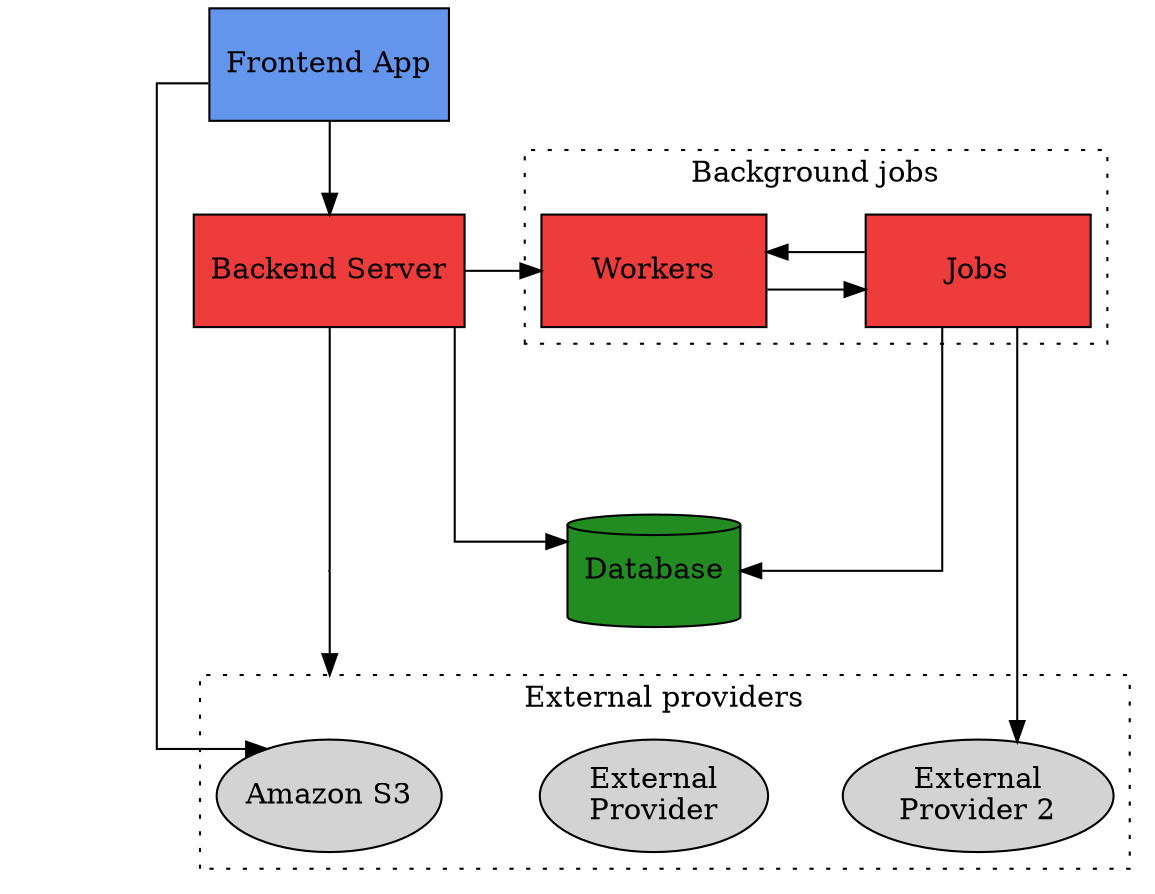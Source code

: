 digraph ArchitectureDiagram {
  rankdir="LR" // lay out elements in diagram left to rigth
  splines=ortho // only horizontal or vertical edges
  style="dotted"
  compound=true; // allows to end arrows on clusters

  node [
    shape="box"
    height="0.75"
    width="1.5"
    style="filled"
    fillcolor="lightgrey"
  ]

  // Alignment layer
  // - add an invisible column to the left with elements defining rows
  // - you can specify the row height per row
  subgraph alignment {
    graph [rank="same"]
    edge [style="invisible" arrowhead="none"]
    node [style="invisible" width="0.1"]
    row2[height="1.5"]
    row3[height="2"]
    row4[height=""]
    row1 -> row2 -> row3 -> row4
  }


  // Frontend App
  subgraph row1 {
    frontendApp [label="Frontend App" fillcolor="cornflowerblue" URL="#frontend-app"]
  }

  // Backend Servers
  subgraph row2 {
    node [fillcolor="brown2"]
    server1 [label="Backend Server" URL="#backend-server"]

    subgraph cluster_cron {
      graph [label="Background jobs"]
      server2 [label="Workers" URL="#workers"]
      server3 [label="Jobs" URL="#jobs"]
        server2 -> server3
        server3 -> server2
    }

    server1 -> server2
  }

  // Database
  subgraph row3 {
    edge [style="invisible" arrowhead="none"]
    node [width="0.5" fillcolor="forestgreen"]

    // This is an invisible dot that allows to:
    // - align the database in column 2
    // - route the Backend Server to External providers edge through this column
    row3column1 [style="invisible" shape="point" width="0" height="0"]
    
    database [label="Database" shape="cylinder" URL="#database"]
    row3column1 -> database
  }


  // External Providers
  subgraph cluster_row4 {
    graph [label="External providers"]
    node [shape="ellipse"]
    edge [style="invisible" arrowhead="none"]
    provider1 [label="Amazon S3"]
    provider2 [label="External\nProvider"]
    provider3 [label="External\nProvider 2"]

    provider1 -> provider2 -> provider3
  }

  // Alignment
  row1 -> frontendApp [style="invisible" arrowhead="none"]
  row2 -> server1 [style="invisible" arrowhead="none"]
  row3 -> row3column1[style="invisible" arrowhead="none"]
  row4 -> provider1[style="invisible" arrowhead="none"]

  // Connections
  // - within each row we use edges with constraints to force elements being left to right
  // - across rows we use edges with `constraint="false"` so elements aren't pulled out of their columns
  frontendApp -> server1 [constraint="false"]
  frontendApp -> provider1 [constraint="false"]
  
  server1 -> database [constraint="false"]
  server1 -> row3column1 [constraint="false" arrowhead=none]
  row3column1 -> provider1 [constraint="false" lhead=cluster_row4]

  server3 -> database[constraint="false"]
  server3 -> provider3 [constraint="false"]
}